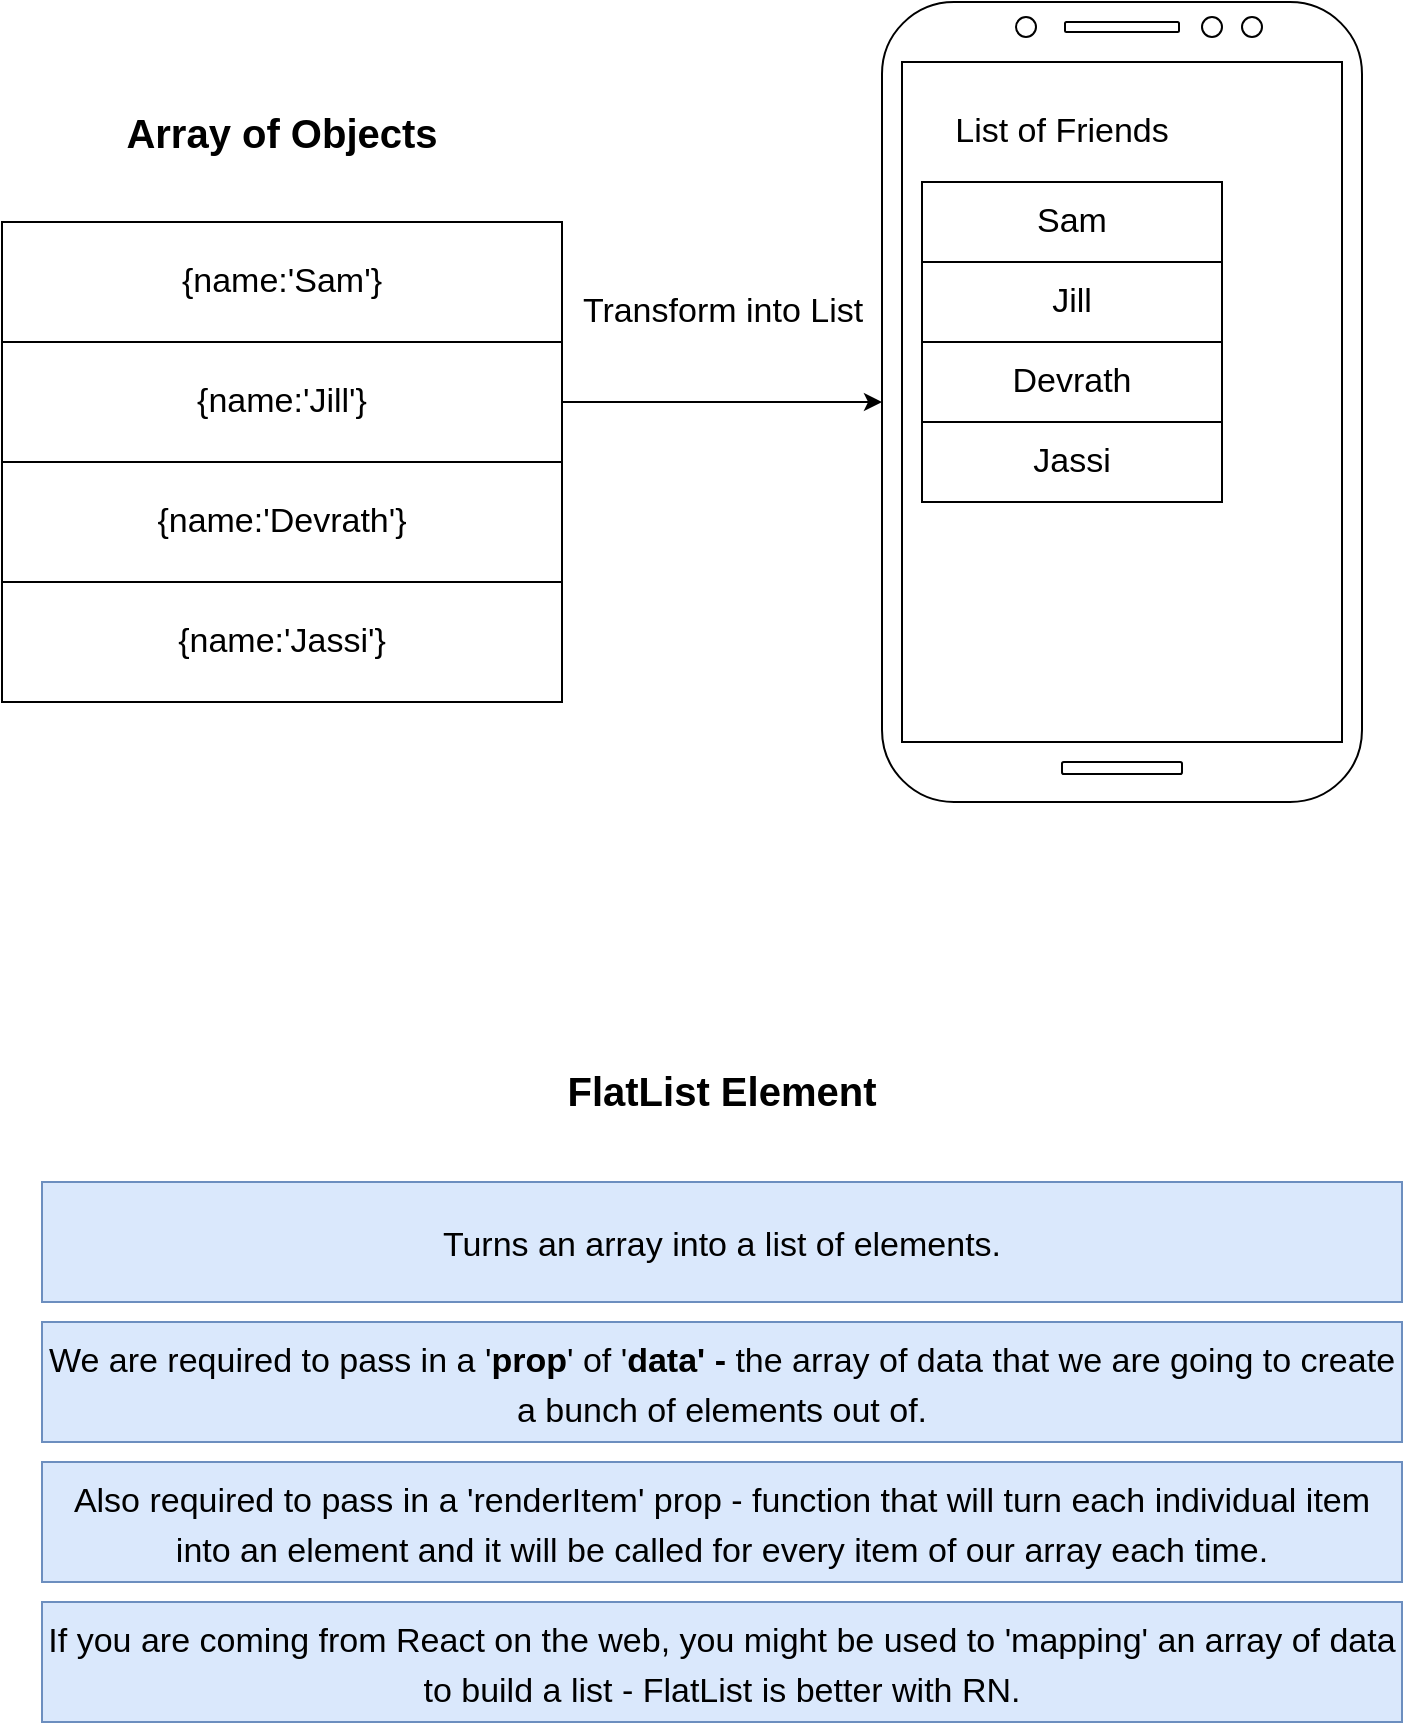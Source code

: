 <mxfile version="15.8.7" type="device"><diagram id="0XAncvVe1r84QI_rucfX" name="Page-1"><mxGraphModel dx="868" dy="566" grid="1" gridSize="10" guides="1" tooltips="1" connect="1" arrows="1" fold="1" page="1" pageScale="1" pageWidth="827" pageHeight="1169" math="0" shadow="0"><root><mxCell id="0"/><mxCell id="1" parent="0"/><mxCell id="bmQ-S_W3K7PEF_4lg-6I-1" value="&lt;font style=&quot;font-size: 17px&quot;&gt;{name:'Sam'}&lt;/font&gt;" style="rounded=0;whiteSpace=wrap;html=1;" vertex="1" parent="1"><mxGeometry x="320" y="260" width="280" height="60" as="geometry"/></mxCell><mxCell id="bmQ-S_W3K7PEF_4lg-6I-8" style="edgeStyle=orthogonalEdgeStyle;rounded=0;orthogonalLoop=1;jettySize=auto;html=1;entryX=0;entryY=0.5;entryDx=0;entryDy=0;fontSize=17;" edge="1" parent="1" source="bmQ-S_W3K7PEF_4lg-6I-2" target="bmQ-S_W3K7PEF_4lg-6I-6"><mxGeometry relative="1" as="geometry"/></mxCell><mxCell id="bmQ-S_W3K7PEF_4lg-6I-2" value="&lt;span style=&quot;font-size: 17px&quot;&gt;{name:'Jill'}&lt;/span&gt;" style="rounded=0;whiteSpace=wrap;html=1;" vertex="1" parent="1"><mxGeometry x="320" y="320" width="280" height="60" as="geometry"/></mxCell><mxCell id="bmQ-S_W3K7PEF_4lg-6I-3" value="&lt;span style=&quot;font-size: 17px&quot;&gt;{name:'Devrath'}&lt;/span&gt;" style="rounded=0;whiteSpace=wrap;html=1;" vertex="1" parent="1"><mxGeometry x="320" y="380" width="280" height="60" as="geometry"/></mxCell><mxCell id="bmQ-S_W3K7PEF_4lg-6I-4" value="&lt;span style=&quot;font-size: 17px&quot;&gt;{name:'Jassi'}&lt;/span&gt;" style="rounded=0;whiteSpace=wrap;html=1;" vertex="1" parent="1"><mxGeometry x="320" y="440" width="280" height="60" as="geometry"/></mxCell><mxCell id="bmQ-S_W3K7PEF_4lg-6I-5" value="&lt;b&gt;&lt;font style=&quot;font-size: 20px&quot;&gt;Array of Objects&lt;/font&gt;&lt;/b&gt;" style="text;html=1;strokeColor=none;fillColor=none;align=center;verticalAlign=middle;whiteSpace=wrap;rounded=0;" vertex="1" parent="1"><mxGeometry x="380" y="200" width="160" height="30" as="geometry"/></mxCell><mxCell id="bmQ-S_W3K7PEF_4lg-6I-6" value="" style="rounded=1;whiteSpace=wrap;html=1;fontSize=17;" vertex="1" parent="1"><mxGeometry x="760" y="150" width="240" height="400" as="geometry"/></mxCell><mxCell id="bmQ-S_W3K7PEF_4lg-6I-9" value="Transform into List" style="text;html=1;align=center;verticalAlign=middle;resizable=0;points=[];autosize=1;strokeColor=none;fillColor=none;fontSize=17;" vertex="1" parent="1"><mxGeometry x="600" y="290" width="160" height="30" as="geometry"/></mxCell><mxCell id="bmQ-S_W3K7PEF_4lg-6I-10" value="" style="rounded=0;whiteSpace=wrap;html=1;fontSize=17;" vertex="1" parent="1"><mxGeometry x="770" y="180" width="220" height="340" as="geometry"/></mxCell><mxCell id="bmQ-S_W3K7PEF_4lg-6I-11" value="" style="rounded=1;whiteSpace=wrap;html=1;fontSize=17;" vertex="1" parent="1"><mxGeometry x="851.5" y="160" width="57" height="5" as="geometry"/></mxCell><mxCell id="bmQ-S_W3K7PEF_4lg-6I-13" value="" style="ellipse;whiteSpace=wrap;html=1;aspect=fixed;fontSize=17;" vertex="1" parent="1"><mxGeometry x="827" y="157.5" width="10" height="10" as="geometry"/></mxCell><mxCell id="bmQ-S_W3K7PEF_4lg-6I-15" value="" style="ellipse;whiteSpace=wrap;html=1;aspect=fixed;fontSize=17;" vertex="1" parent="1"><mxGeometry x="920" y="157.5" width="10" height="10" as="geometry"/></mxCell><mxCell id="bmQ-S_W3K7PEF_4lg-6I-16" value="" style="ellipse;whiteSpace=wrap;html=1;aspect=fixed;fontSize=17;" vertex="1" parent="1"><mxGeometry x="940" y="157.5" width="10" height="10" as="geometry"/></mxCell><mxCell id="bmQ-S_W3K7PEF_4lg-6I-17" value="" style="rounded=1;whiteSpace=wrap;html=1;fontSize=17;" vertex="1" parent="1"><mxGeometry x="850" y="530" width="60" height="6" as="geometry"/></mxCell><mxCell id="bmQ-S_W3K7PEF_4lg-6I-18" value="Sam" style="rounded=0;whiteSpace=wrap;html=1;fontSize=17;" vertex="1" parent="1"><mxGeometry x="780" y="240" width="150" height="40" as="geometry"/></mxCell><mxCell id="bmQ-S_W3K7PEF_4lg-6I-19" value="Jill" style="rounded=0;whiteSpace=wrap;html=1;fontSize=17;" vertex="1" parent="1"><mxGeometry x="780" y="280" width="150" height="40" as="geometry"/></mxCell><mxCell id="bmQ-S_W3K7PEF_4lg-6I-20" value="&lt;span&gt;Devrath&lt;/span&gt;" style="rounded=0;whiteSpace=wrap;html=1;fontSize=17;" vertex="1" parent="1"><mxGeometry x="780" y="320" width="150" height="40" as="geometry"/></mxCell><mxCell id="bmQ-S_W3K7PEF_4lg-6I-21" value="&lt;span&gt;Jassi&lt;/span&gt;" style="rounded=0;whiteSpace=wrap;html=1;fontSize=17;" vertex="1" parent="1"><mxGeometry x="780" y="360" width="150" height="40" as="geometry"/></mxCell><mxCell id="bmQ-S_W3K7PEF_4lg-6I-22" value="List of Friends" style="text;html=1;strokeColor=none;fillColor=none;align=center;verticalAlign=middle;whiteSpace=wrap;rounded=0;fontSize=17;" vertex="1" parent="1"><mxGeometry x="780" y="200" width="140" height="30" as="geometry"/></mxCell><mxCell id="bmQ-S_W3K7PEF_4lg-6I-23" value="&lt;b&gt;&lt;font style=&quot;font-size: 20px&quot;&gt;FlatList Element&lt;/font&gt;&lt;/b&gt;" style="text;html=1;strokeColor=none;fillColor=none;align=center;verticalAlign=middle;whiteSpace=wrap;rounded=0;fontSize=17;" vertex="1" parent="1"><mxGeometry x="545" y="680" width="270" height="30" as="geometry"/></mxCell><mxCell id="bmQ-S_W3K7PEF_4lg-6I-24" value="&lt;font style=&quot;font-size: 17px&quot;&gt;Turns an array into a list of elements.&lt;/font&gt;" style="rounded=0;whiteSpace=wrap;html=1;fontSize=20;fillColor=#dae8fc;strokeColor=#6c8ebf;" vertex="1" parent="1"><mxGeometry x="340" y="740" width="680" height="60" as="geometry"/></mxCell><mxCell id="bmQ-S_W3K7PEF_4lg-6I-25" value="&lt;font style=&quot;font-size: 17px&quot;&gt;We are required to pass in a '&lt;b&gt;prop&lt;/b&gt;' of '&lt;b&gt;data' - &lt;/b&gt;the array of data that we are going to create a bunch of elements out of.&lt;/font&gt;" style="rounded=0;whiteSpace=wrap;html=1;fontSize=20;fillColor=#dae8fc;strokeColor=#6c8ebf;" vertex="1" parent="1"><mxGeometry x="340" y="810" width="680" height="60" as="geometry"/></mxCell><mxCell id="bmQ-S_W3K7PEF_4lg-6I-26" value="&lt;font style=&quot;font-size: 17px&quot;&gt;Also required to pass in a 'renderItem' prop - function that will turn each individual item into an element and it will be called for every item of our array each time.&lt;/font&gt;" style="rounded=0;whiteSpace=wrap;html=1;fontSize=20;fillColor=#dae8fc;strokeColor=#6c8ebf;" vertex="1" parent="1"><mxGeometry x="340" y="880" width="680" height="60" as="geometry"/></mxCell><mxCell id="bmQ-S_W3K7PEF_4lg-6I-27" value="&lt;font style=&quot;font-size: 17px&quot;&gt;If you are coming from React on the web, you might be used to 'mapping' an array of data to build a list - FlatList is better with RN.&lt;/font&gt;" style="rounded=0;whiteSpace=wrap;html=1;fontSize=20;fillColor=#dae8fc;strokeColor=#6c8ebf;" vertex="1" parent="1"><mxGeometry x="340" y="950" width="680" height="60" as="geometry"/></mxCell></root></mxGraphModel></diagram></mxfile>